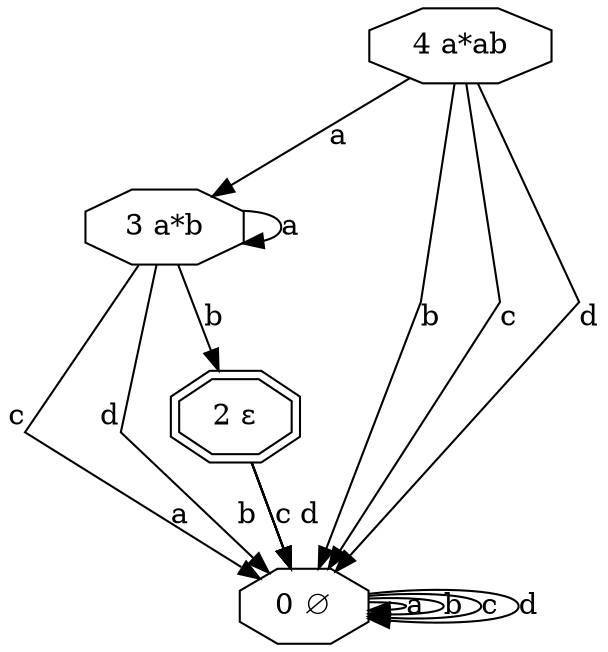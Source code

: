 digraph g
{
graph [ splines = false ] 
4 [shape=octagon label="4 a*ab"]
4 -> 3 [label=a] 
4 -> 0 [label=b] 
4 -> 0 [label=c] 
4 -> 0 [label=d] 
3 [shape=octagon label="3 a*b"]
3 -> 3 [label=a] 
3 -> 2 [label=b] 
3 -> 0 [label=c] 
3 -> 0 [label=d] 
0 [shape=octagon label="0 &#8709;"]
0 -> 0 [label=a] 
0 -> 0 [label=b] 
0 -> 0 [label=c] 
0 -> 0 [label=d] 
2 [shape=doubleoctagon label="2 &#949;"]
2 -> 0 [label=a] 
2 -> 0 [label=b] 
2 -> 0 [label=c] 
2 -> 0 [label=d] 
}
